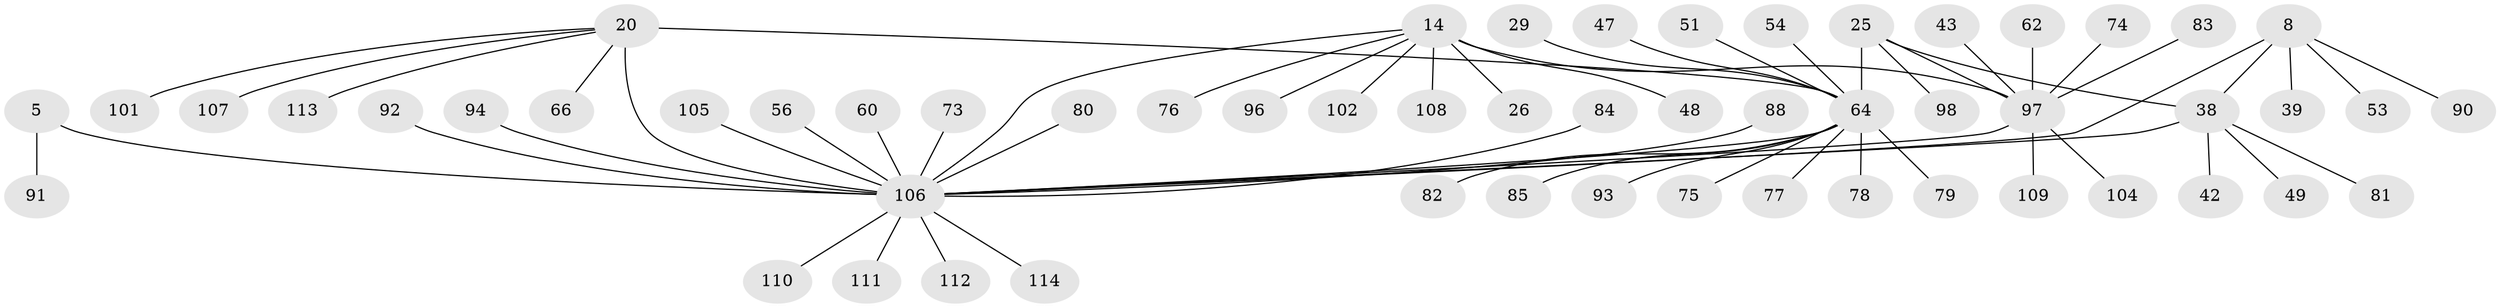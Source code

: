 // original degree distribution, {7: 0.043859649122807015, 8: 0.02631578947368421, 5: 0.03508771929824561, 6: 0.043859649122807015, 15: 0.008771929824561403, 9: 0.02631578947368421, 13: 0.017543859649122806, 10: 0.008771929824561403, 11: 0.008771929824561403, 1: 0.6140350877192983, 2: 0.12280701754385964, 4: 0.008771929824561403, 3: 0.03508771929824561}
// Generated by graph-tools (version 1.1) at 2025/57/03/04/25 21:57:50]
// undirected, 57 vertices, 61 edges
graph export_dot {
graph [start="1"]
  node [color=gray90,style=filled];
  5 [super="+3"];
  8 [super="+6"];
  14 [super="+12"];
  20 [super="+19"];
  25 [super="+23"];
  26;
  29;
  38 [super="+10"];
  39;
  42;
  43;
  47;
  48;
  49;
  51;
  53;
  54;
  56;
  60;
  62;
  64 [super="+24"];
  66;
  73;
  74 [super="+35"];
  75;
  76;
  77;
  78;
  79;
  80;
  81 [super="+45"];
  82;
  83;
  84;
  85;
  88;
  90;
  91;
  92;
  93;
  94 [super="+50+55"];
  96;
  97 [super="+15+37"];
  98 [super="+72"];
  101;
  102 [super="+57+63"];
  104;
  105;
  106 [super="+41+4+103+99"];
  107;
  108;
  109;
  110;
  111 [super="+36"];
  112 [super="+40+87"];
  113;
  114 [super="+69"];
  5 -- 91;
  5 -- 106 [weight=7];
  8 -- 53;
  8 -- 90;
  8 -- 39;
  8 -- 106 [weight=2];
  8 -- 38 [weight=4];
  14 -- 48;
  14 -- 96;
  14 -- 108;
  14 -- 76;
  14 -- 26;
  14 -- 102;
  14 -- 106 [weight=2];
  14 -- 97 [weight=6];
  20 -- 66;
  20 -- 101;
  20 -- 64 [weight=2];
  20 -- 107;
  20 -- 113;
  20 -- 106 [weight=6];
  25 -- 98;
  25 -- 64 [weight=6];
  25 -- 97;
  25 -- 38;
  29 -- 64;
  38 -- 42;
  38 -- 106 [weight=3];
  38 -- 81;
  38 -- 49;
  43 -- 97;
  47 -- 64;
  51 -- 64;
  54 -- 64;
  56 -- 106;
  60 -- 106;
  62 -- 97;
  64 -- 75;
  64 -- 77;
  64 -- 78;
  64 -- 79;
  64 -- 82;
  64 -- 85;
  64 -- 93;
  64 -- 106 [weight=6];
  73 -- 106;
  74 -- 97;
  80 -- 106;
  83 -- 97;
  84 -- 106;
  88 -- 106;
  92 -- 106;
  94 -- 106;
  97 -- 104;
  97 -- 109;
  97 -- 106;
  105 -- 106;
  106 -- 111;
  106 -- 110;
  106 -- 112;
  106 -- 114;
}
